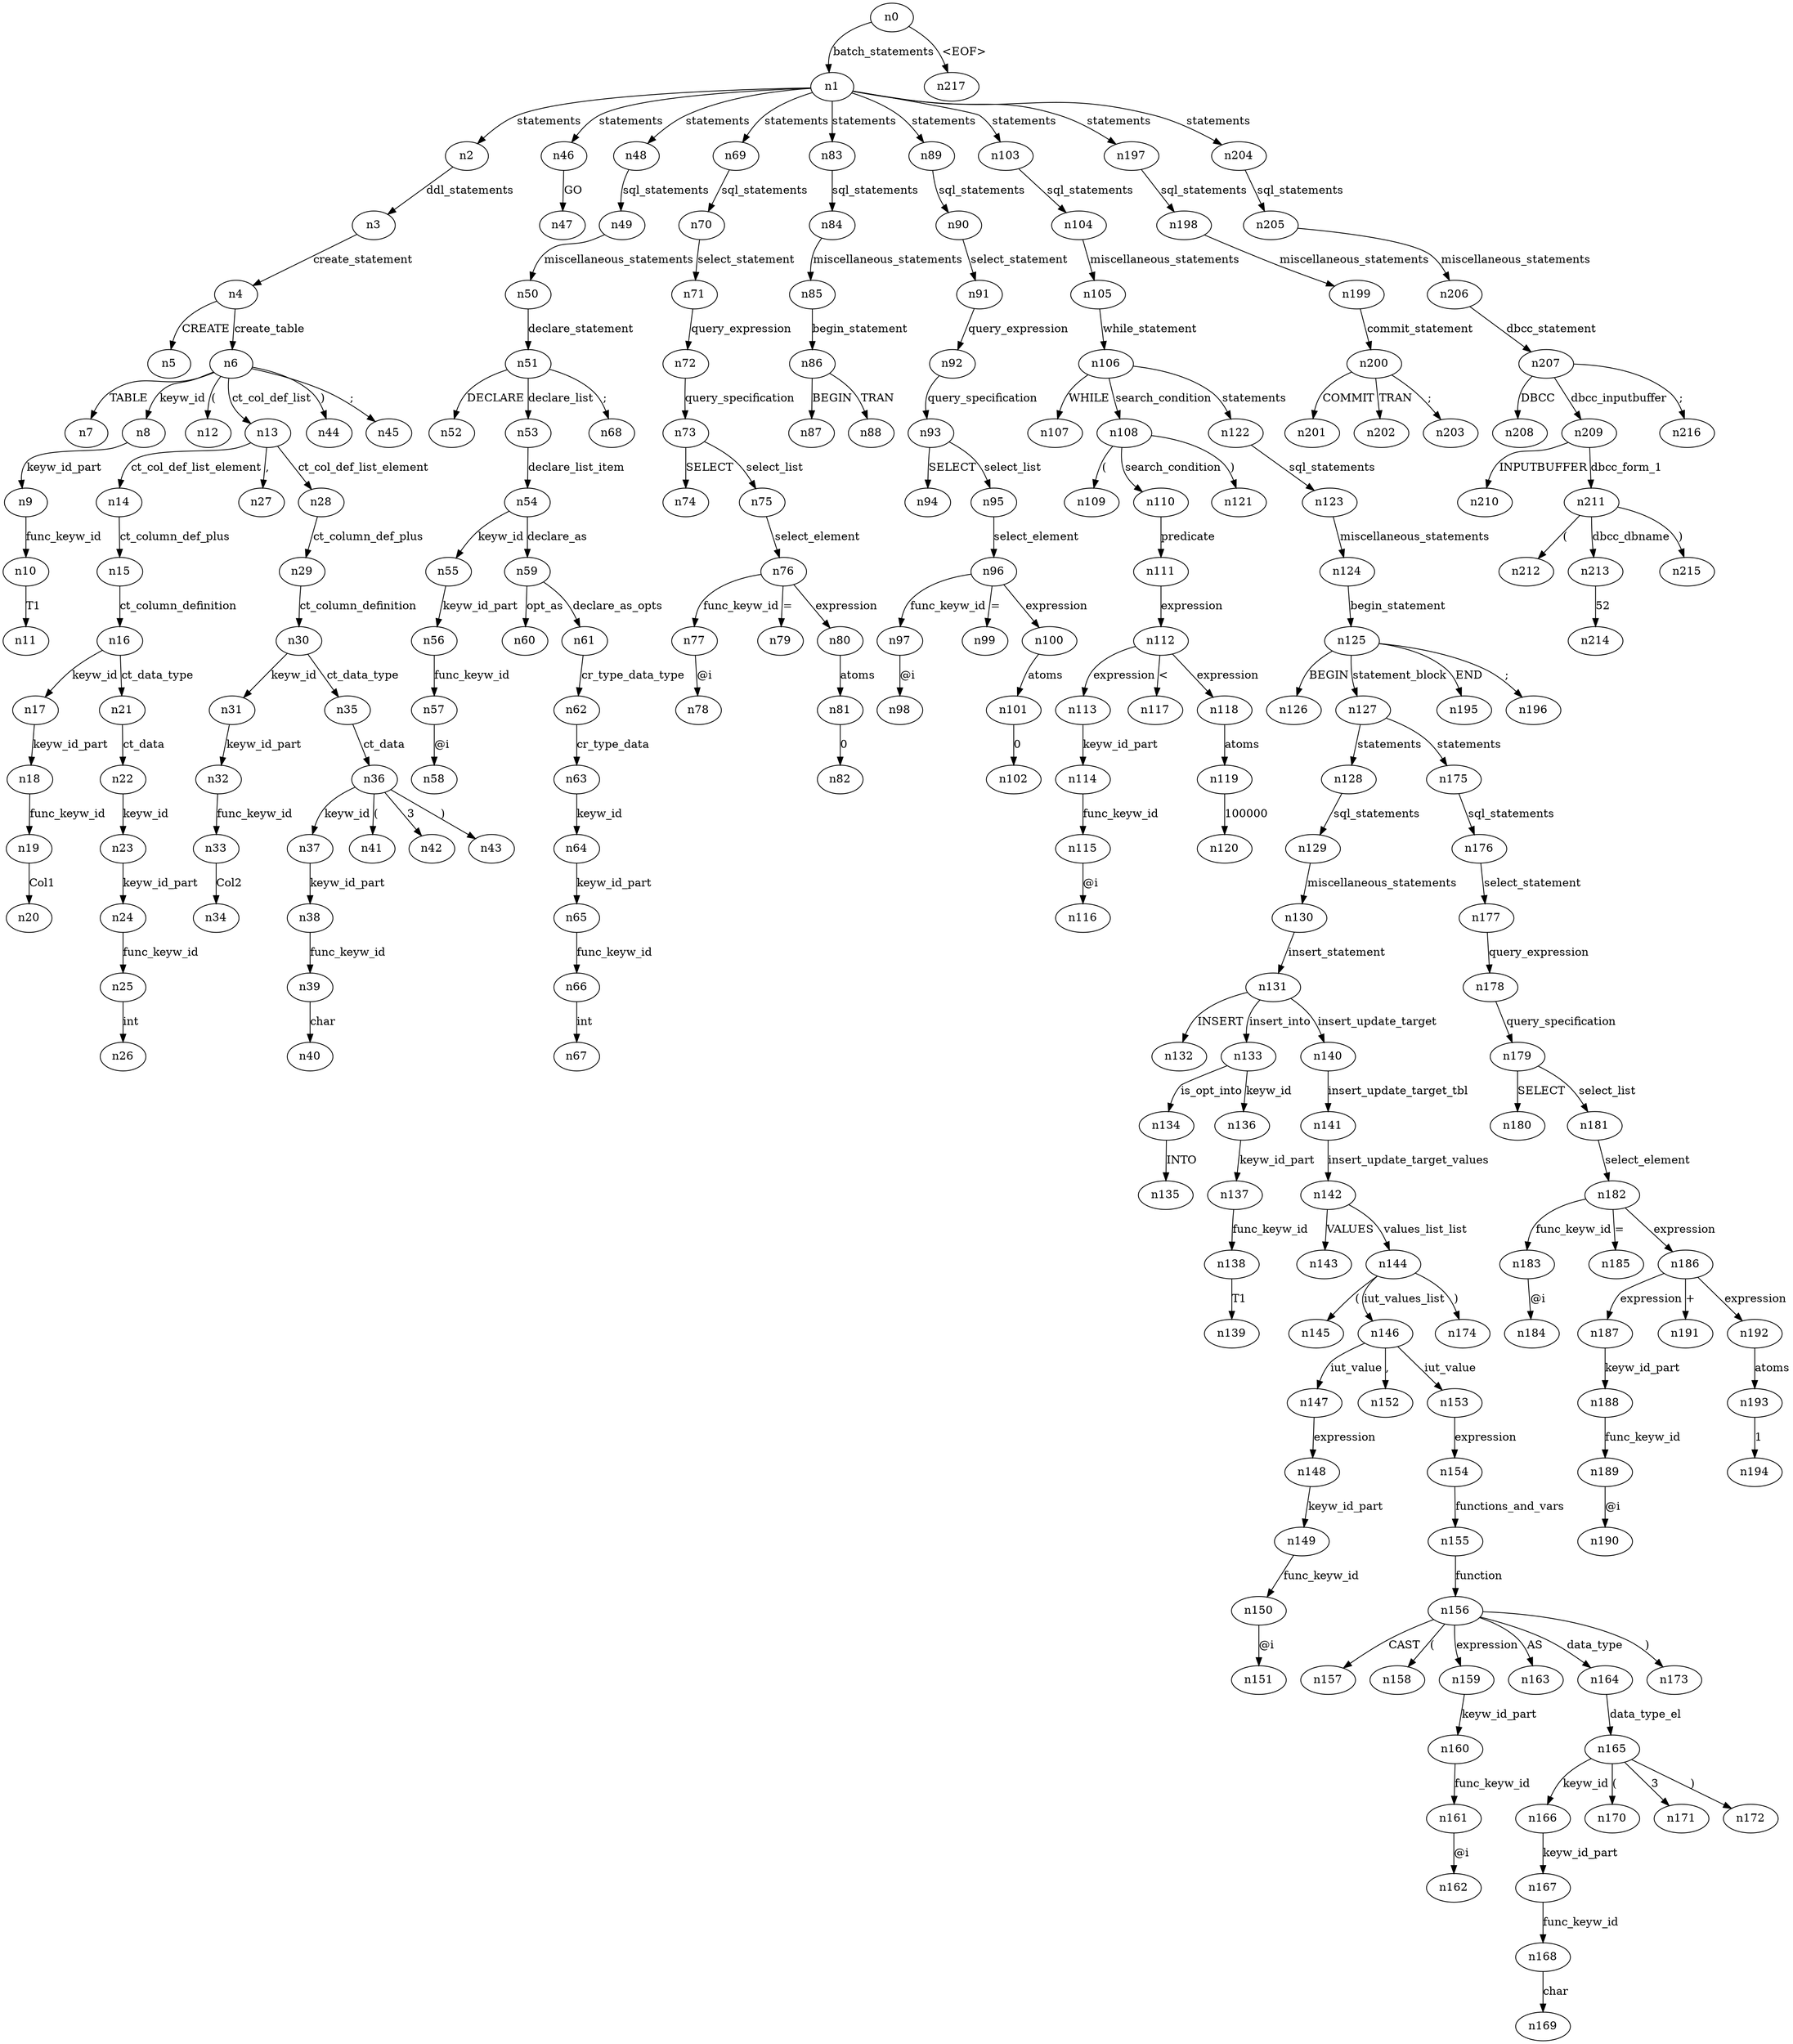 digraph ParseTree {
  n0 -> n1 [label="batch_statements"];
  n1 -> n2 [label="statements"];
  n2 -> n3 [label="ddl_statements"];
  n3 -> n4 [label="create_statement"];
  n4 -> n5 [label="CREATE"];
  n4 -> n6 [label="create_table"];
  n6 -> n7 [label="TABLE"];
  n6 -> n8 [label="keyw_id"];
  n8 -> n9 [label="keyw_id_part"];
  n9 -> n10 [label="func_keyw_id"];
  n10 -> n11 [label="T1"];
  n6 -> n12 [label="("];
  n6 -> n13 [label="ct_col_def_list"];
  n13 -> n14 [label="ct_col_def_list_element"];
  n14 -> n15 [label="ct_column_def_plus"];
  n15 -> n16 [label="ct_column_definition"];
  n16 -> n17 [label="keyw_id"];
  n17 -> n18 [label="keyw_id_part"];
  n18 -> n19 [label="func_keyw_id"];
  n19 -> n20 [label="Col1"];
  n16 -> n21 [label="ct_data_type"];
  n21 -> n22 [label="ct_data"];
  n22 -> n23 [label="keyw_id"];
  n23 -> n24 [label="keyw_id_part"];
  n24 -> n25 [label="func_keyw_id"];
  n25 -> n26 [label="int"];
  n13 -> n27 [label=","];
  n13 -> n28 [label="ct_col_def_list_element"];
  n28 -> n29 [label="ct_column_def_plus"];
  n29 -> n30 [label="ct_column_definition"];
  n30 -> n31 [label="keyw_id"];
  n31 -> n32 [label="keyw_id_part"];
  n32 -> n33 [label="func_keyw_id"];
  n33 -> n34 [label="Col2"];
  n30 -> n35 [label="ct_data_type"];
  n35 -> n36 [label="ct_data"];
  n36 -> n37 [label="keyw_id"];
  n37 -> n38 [label="keyw_id_part"];
  n38 -> n39 [label="func_keyw_id"];
  n39 -> n40 [label="char"];
  n36 -> n41 [label="("];
  n36 -> n42 [label="3"];
  n36 -> n43 [label=")"];
  n6 -> n44 [label=")"];
  n6 -> n45 [label=";"];
  n1 -> n46 [label="statements"];
  n46 -> n47 [label="GO"];
  n1 -> n48 [label="statements"];
  n48 -> n49 [label="sql_statements"];
  n49 -> n50 [label="miscellaneous_statements"];
  n50 -> n51 [label="declare_statement"];
  n51 -> n52 [label="DECLARE"];
  n51 -> n53 [label="declare_list"];
  n53 -> n54 [label="declare_list_item"];
  n54 -> n55 [label="keyw_id"];
  n55 -> n56 [label="keyw_id_part"];
  n56 -> n57 [label="func_keyw_id"];
  n57 -> n58 [label="@i"];
  n54 -> n59 [label="declare_as"];
  n59 -> n60 [label="opt_as"];
  n59 -> n61 [label="declare_as_opts"];
  n61 -> n62 [label="cr_type_data_type"];
  n62 -> n63 [label="cr_type_data"];
  n63 -> n64 [label="keyw_id"];
  n64 -> n65 [label="keyw_id_part"];
  n65 -> n66 [label="func_keyw_id"];
  n66 -> n67 [label="int"];
  n51 -> n68 [label=";"];
  n1 -> n69 [label="statements"];
  n69 -> n70 [label="sql_statements"];
  n70 -> n71 [label="select_statement"];
  n71 -> n72 [label="query_expression"];
  n72 -> n73 [label="query_specification"];
  n73 -> n74 [label="SELECT"];
  n73 -> n75 [label="select_list"];
  n75 -> n76 [label="select_element"];
  n76 -> n77 [label="func_keyw_id"];
  n77 -> n78 [label="@i"];
  n76 -> n79 [label="="];
  n76 -> n80 [label="expression"];
  n80 -> n81 [label="atoms"];
  n81 -> n82 [label="0"];
  n1 -> n83 [label="statements"];
  n83 -> n84 [label="sql_statements"];
  n84 -> n85 [label="miscellaneous_statements"];
  n85 -> n86 [label="begin_statement"];
  n86 -> n87 [label="BEGIN"];
  n86 -> n88 [label="TRAN"];
  n1 -> n89 [label="statements"];
  n89 -> n90 [label="sql_statements"];
  n90 -> n91 [label="select_statement"];
  n91 -> n92 [label="query_expression"];
  n92 -> n93 [label="query_specification"];
  n93 -> n94 [label="SELECT"];
  n93 -> n95 [label="select_list"];
  n95 -> n96 [label="select_element"];
  n96 -> n97 [label="func_keyw_id"];
  n97 -> n98 [label="@i"];
  n96 -> n99 [label="="];
  n96 -> n100 [label="expression"];
  n100 -> n101 [label="atoms"];
  n101 -> n102 [label="0"];
  n1 -> n103 [label="statements"];
  n103 -> n104 [label="sql_statements"];
  n104 -> n105 [label="miscellaneous_statements"];
  n105 -> n106 [label="while_statement"];
  n106 -> n107 [label="WHILE"];
  n106 -> n108 [label="search_condition"];
  n108 -> n109 [label="("];
  n108 -> n110 [label="search_condition"];
  n110 -> n111 [label="predicate"];
  n111 -> n112 [label="expression"];
  n112 -> n113 [label="expression"];
  n113 -> n114 [label="keyw_id_part"];
  n114 -> n115 [label="func_keyw_id"];
  n115 -> n116 [label="@i"];
  n112 -> n117 [label="<"];
  n112 -> n118 [label="expression"];
  n118 -> n119 [label="atoms"];
  n119 -> n120 [label="100000"];
  n108 -> n121 [label=")"];
  n106 -> n122 [label="statements"];
  n122 -> n123 [label="sql_statements"];
  n123 -> n124 [label="miscellaneous_statements"];
  n124 -> n125 [label="begin_statement"];
  n125 -> n126 [label="BEGIN"];
  n125 -> n127 [label="statement_block"];
  n127 -> n128 [label="statements"];
  n128 -> n129 [label="sql_statements"];
  n129 -> n130 [label="miscellaneous_statements"];
  n130 -> n131 [label="insert_statement"];
  n131 -> n132 [label="INSERT"];
  n131 -> n133 [label="insert_into"];
  n133 -> n134 [label="is_opt_into"];
  n134 -> n135 [label="INTO"];
  n133 -> n136 [label="keyw_id"];
  n136 -> n137 [label="keyw_id_part"];
  n137 -> n138 [label="func_keyw_id"];
  n138 -> n139 [label="T1"];
  n131 -> n140 [label="insert_update_target"];
  n140 -> n141 [label="insert_update_target_tbl"];
  n141 -> n142 [label="insert_update_target_values"];
  n142 -> n143 [label="VALUES"];
  n142 -> n144 [label="values_list_list"];
  n144 -> n145 [label="("];
  n144 -> n146 [label="iut_values_list"];
  n146 -> n147 [label="iut_value"];
  n147 -> n148 [label="expression"];
  n148 -> n149 [label="keyw_id_part"];
  n149 -> n150 [label="func_keyw_id"];
  n150 -> n151 [label="@i"];
  n146 -> n152 [label=","];
  n146 -> n153 [label="iut_value"];
  n153 -> n154 [label="expression"];
  n154 -> n155 [label="functions_and_vars"];
  n155 -> n156 [label="function"];
  n156 -> n157 [label="CAST"];
  n156 -> n158 [label="("];
  n156 -> n159 [label="expression"];
  n159 -> n160 [label="keyw_id_part"];
  n160 -> n161 [label="func_keyw_id"];
  n161 -> n162 [label="@i"];
  n156 -> n163 [label="AS"];
  n156 -> n164 [label="data_type"];
  n164 -> n165 [label="data_type_el"];
  n165 -> n166 [label="keyw_id"];
  n166 -> n167 [label="keyw_id_part"];
  n167 -> n168 [label="func_keyw_id"];
  n168 -> n169 [label="char"];
  n165 -> n170 [label="("];
  n165 -> n171 [label="3"];
  n165 -> n172 [label=")"];
  n156 -> n173 [label=")"];
  n144 -> n174 [label=")"];
  n127 -> n175 [label="statements"];
  n175 -> n176 [label="sql_statements"];
  n176 -> n177 [label="select_statement"];
  n177 -> n178 [label="query_expression"];
  n178 -> n179 [label="query_specification"];
  n179 -> n180 [label="SELECT"];
  n179 -> n181 [label="select_list"];
  n181 -> n182 [label="select_element"];
  n182 -> n183 [label="func_keyw_id"];
  n183 -> n184 [label="@i"];
  n182 -> n185 [label="="];
  n182 -> n186 [label="expression"];
  n186 -> n187 [label="expression"];
  n187 -> n188 [label="keyw_id_part"];
  n188 -> n189 [label="func_keyw_id"];
  n189 -> n190 [label="@i"];
  n186 -> n191 [label="+"];
  n186 -> n192 [label="expression"];
  n192 -> n193 [label="atoms"];
  n193 -> n194 [label="1"];
  n125 -> n195 [label="END"];
  n125 -> n196 [label=";"];
  n1 -> n197 [label="statements"];
  n197 -> n198 [label="sql_statements"];
  n198 -> n199 [label="miscellaneous_statements"];
  n199 -> n200 [label="commit_statement"];
  n200 -> n201 [label="COMMIT"];
  n200 -> n202 [label="TRAN"];
  n200 -> n203 [label=";"];
  n1 -> n204 [label="statements"];
  n204 -> n205 [label="sql_statements"];
  n205 -> n206 [label="miscellaneous_statements"];
  n206 -> n207 [label="dbcc_statement"];
  n207 -> n208 [label="DBCC"];
  n207 -> n209 [label="dbcc_inputbuffer"];
  n209 -> n210 [label="INPUTBUFFER"];
  n209 -> n211 [label="dbcc_form_1"];
  n211 -> n212 [label="("];
  n211 -> n213 [label="dbcc_dbname"];
  n213 -> n214 [label="52"];
  n211 -> n215 [label=")"];
  n207 -> n216 [label=";"];
  n0 -> n217 [label="<EOF>"];
}